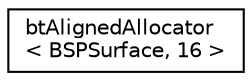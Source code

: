 digraph "Graphical Class Hierarchy"
{
  edge [fontname="Helvetica",fontsize="10",labelfontname="Helvetica",labelfontsize="10"];
  node [fontname="Helvetica",fontsize="10",shape=record];
  rankdir="LR";
  Node1 [label="btAlignedAllocator\l\< BSPSurface, 16 \>",height=0.2,width=0.4,color="black", fillcolor="white", style="filled",URL="$classbt_aligned_allocator.html"];
}

